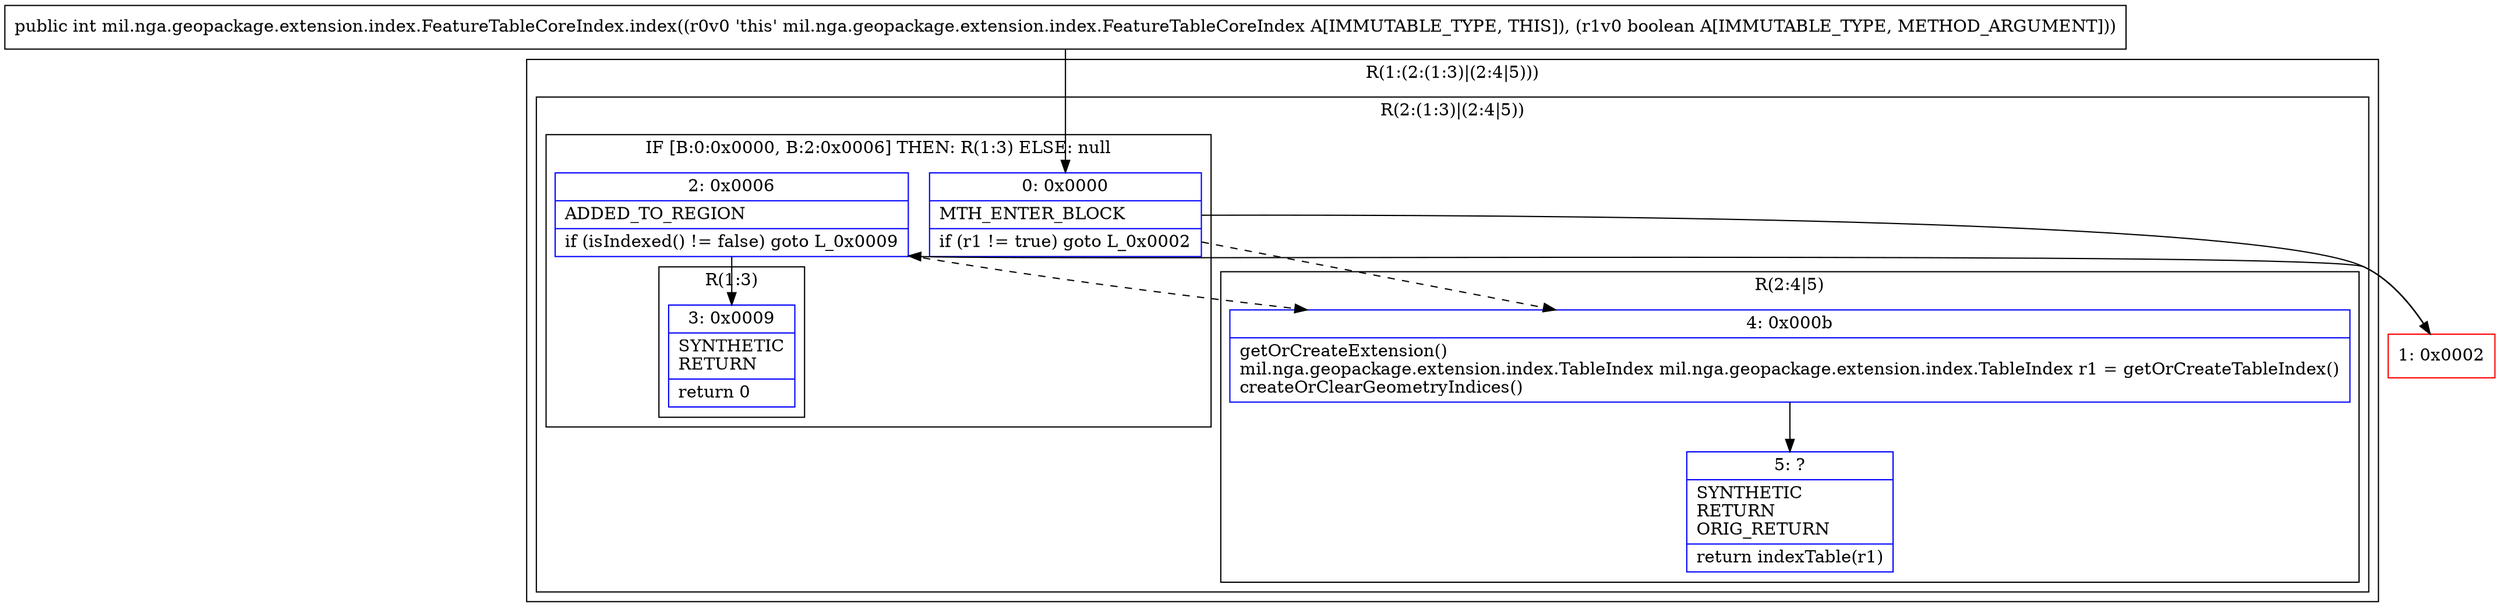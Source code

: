 digraph "CFG formil.nga.geopackage.extension.index.FeatureTableCoreIndex.index(Z)I" {
subgraph cluster_Region_1973661836 {
label = "R(1:(2:(1:3)|(2:4|5)))";
node [shape=record,color=blue];
subgraph cluster_Region_1576162033 {
label = "R(2:(1:3)|(2:4|5))";
node [shape=record,color=blue];
subgraph cluster_IfRegion_1456037306 {
label = "IF [B:0:0x0000, B:2:0x0006] THEN: R(1:3) ELSE: null";
node [shape=record,color=blue];
Node_0 [shape=record,label="{0\:\ 0x0000|MTH_ENTER_BLOCK\l|if (r1 != true) goto L_0x0002\l}"];
Node_2 [shape=record,label="{2\:\ 0x0006|ADDED_TO_REGION\l|if (isIndexed() != false) goto L_0x0009\l}"];
subgraph cluster_Region_439350683 {
label = "R(1:3)";
node [shape=record,color=blue];
Node_3 [shape=record,label="{3\:\ 0x0009|SYNTHETIC\lRETURN\l|return 0\l}"];
}
}
subgraph cluster_Region_1241850096 {
label = "R(2:4|5)";
node [shape=record,color=blue];
Node_4 [shape=record,label="{4\:\ 0x000b|getOrCreateExtension()\lmil.nga.geopackage.extension.index.TableIndex mil.nga.geopackage.extension.index.TableIndex r1 = getOrCreateTableIndex()\lcreateOrClearGeometryIndices()\l}"];
Node_5 [shape=record,label="{5\:\ ?|SYNTHETIC\lRETURN\lORIG_RETURN\l|return indexTable(r1)\l}"];
}
}
}
Node_1 [shape=record,color=red,label="{1\:\ 0x0002}"];
MethodNode[shape=record,label="{public int mil.nga.geopackage.extension.index.FeatureTableCoreIndex.index((r0v0 'this' mil.nga.geopackage.extension.index.FeatureTableCoreIndex A[IMMUTABLE_TYPE, THIS]), (r1v0 boolean A[IMMUTABLE_TYPE, METHOD_ARGUMENT])) }"];
MethodNode -> Node_0;
Node_0 -> Node_1;
Node_0 -> Node_4[style=dashed];
Node_2 -> Node_3;
Node_2 -> Node_4[style=dashed];
Node_4 -> Node_5;
Node_1 -> Node_2;
}


